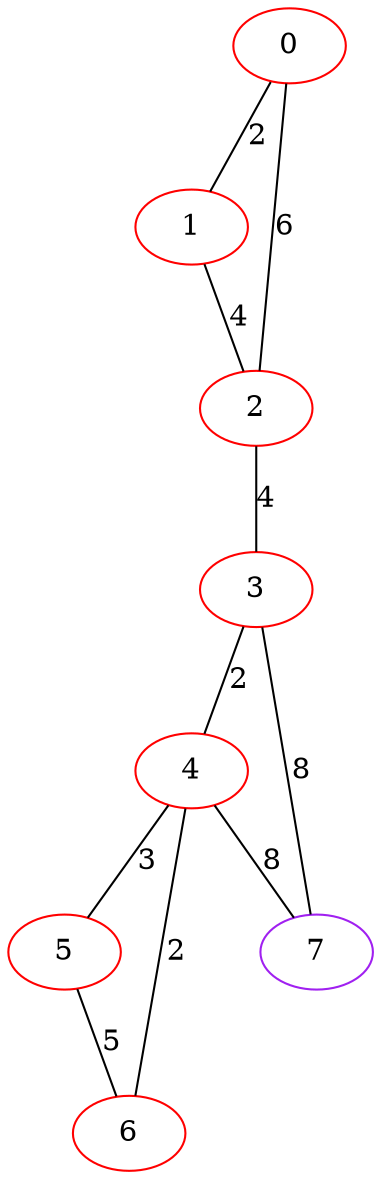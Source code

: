 graph "" {
0 [color=red, weight=1];
1 [color=red, weight=1];
2 [color=red, weight=1];
3 [color=red, weight=1];
4 [color=red, weight=1];
5 [color=red, weight=1];
6 [color=red, weight=1];
7 [color=purple, weight=4];
0 -- 1  [key=0, label=2];
0 -- 2  [key=0, label=6];
1 -- 2  [key=0, label=4];
2 -- 3  [key=0, label=4];
3 -- 4  [key=0, label=2];
3 -- 7  [key=0, label=8];
4 -- 5  [key=0, label=3];
4 -- 6  [key=0, label=2];
4 -- 7  [key=0, label=8];
5 -- 6  [key=0, label=5];
}
